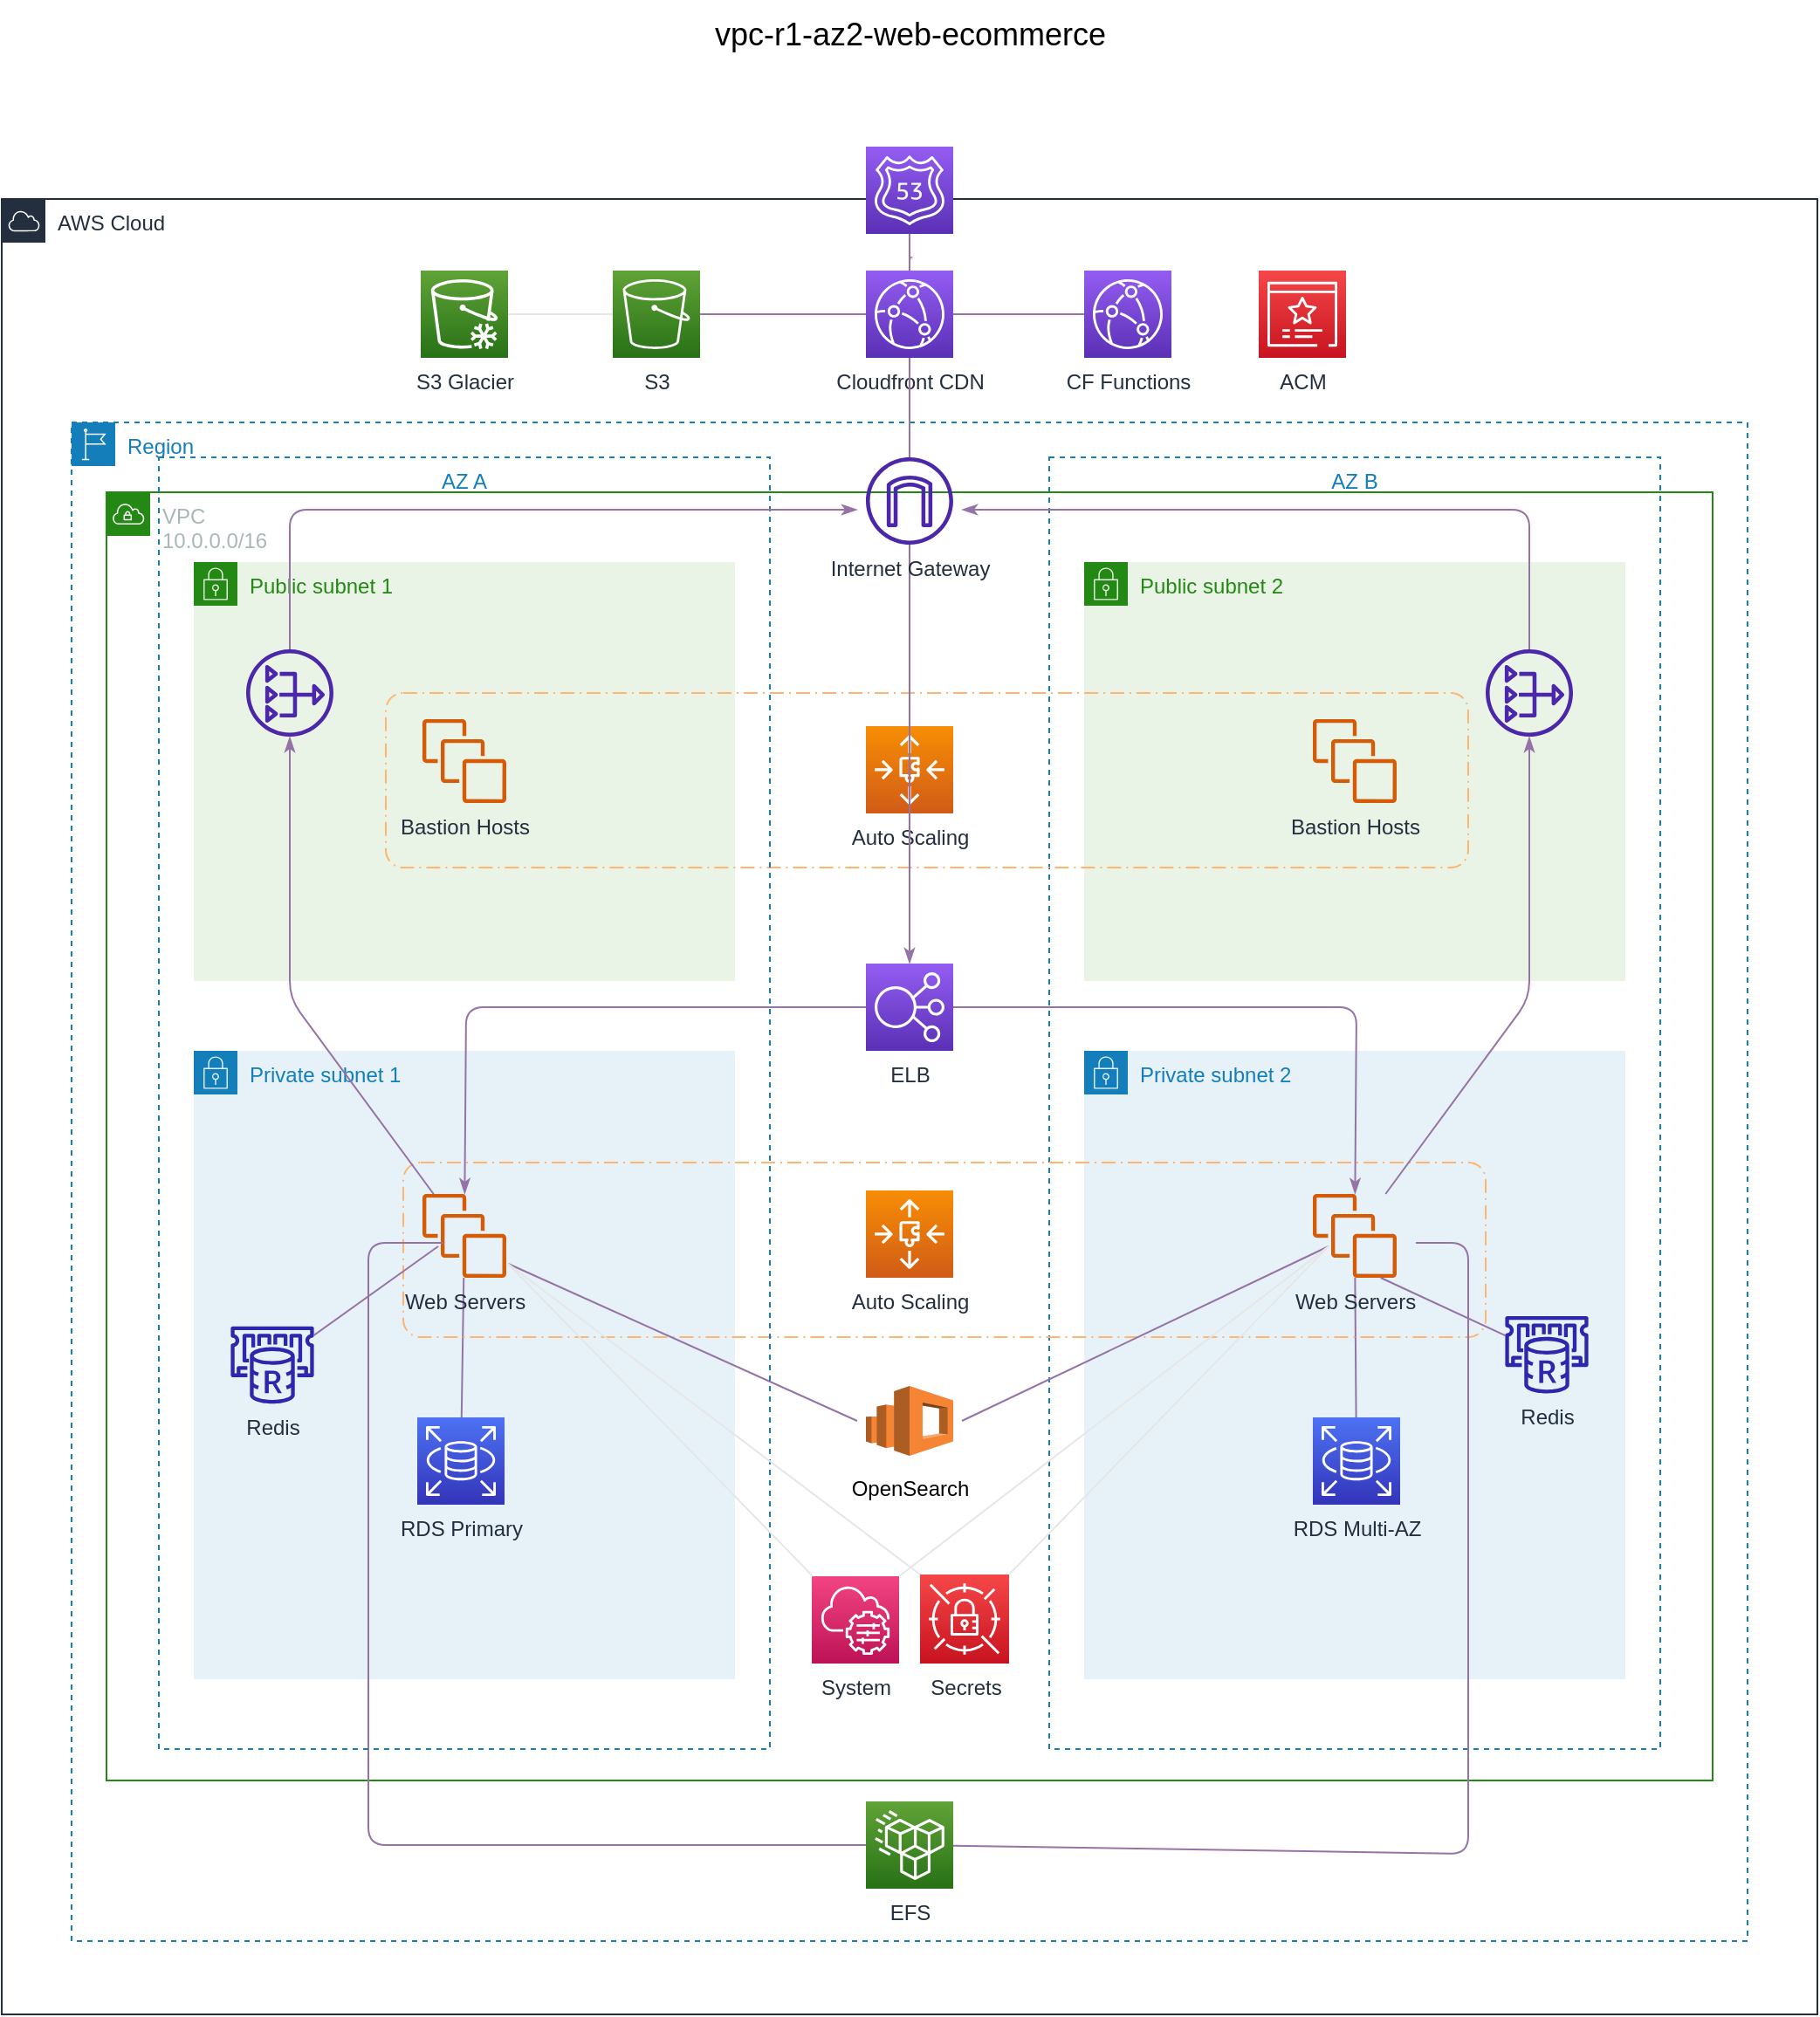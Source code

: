 <mxfile version="20.8.16" type="device"><diagram name="Page-1" id="RVRN6z7Y3mXThmnd-GB7"><mxGraphModel dx="2070" dy="1512" grid="1" gridSize="10" guides="1" tooltips="1" connect="1" arrows="1" fold="1" page="1" pageScale="1" pageWidth="1100" pageHeight="1700" math="0" shadow="0"><root><mxCell id="0"/><mxCell id="1" parent="0"/><mxCell id="J4mi_5-vg6hKInEuO256-1" value="AWS Cloud" style="points=[[0,0],[0.25,0],[0.5,0],[0.75,0],[1,0],[1,0.25],[1,0.5],[1,0.75],[1,1],[0.75,1],[0.5,1],[0.25,1],[0,1],[0,0.75],[0,0.5],[0,0.25]];outlineConnect=0;gradientColor=none;html=1;whiteSpace=wrap;fontSize=12;fontStyle=0;container=1;pointerEvents=0;collapsible=0;recursiveResize=0;shape=mxgraph.aws4.group;grIcon=mxgraph.aws4.group_aws_cloud;strokeColor=#232F3E;fillColor=none;verticalAlign=top;align=left;spacingLeft=30;fontColor=#232F3E;dashed=0;movable=1;resizable=1;rotatable=1;deletable=1;editable=1;connectable=1;" vertex="1" parent="1"><mxGeometry x="40" y="124" width="1040" height="1040" as="geometry"/></mxCell><mxCell id="J4mi_5-vg6hKInEuO256-13" value="Public subnet 1&lt;br&gt;" style="points=[[0,0],[0.25,0],[0.5,0],[0.75,0],[1,0],[1,0.25],[1,0.5],[1,0.75],[1,1],[0.75,1],[0.5,1],[0.25,1],[0,1],[0,0.75],[0,0.5],[0,0.25]];outlineConnect=0;gradientColor=none;html=1;whiteSpace=wrap;fontSize=12;fontStyle=0;container=1;pointerEvents=0;collapsible=0;recursiveResize=0;shape=mxgraph.aws4.group;grIcon=mxgraph.aws4.group_security_group;grStroke=0;strokeColor=#248814;fillColor=#E9F3E6;verticalAlign=top;align=left;spacingLeft=30;fontColor=#248814;dashed=0;" vertex="1" parent="J4mi_5-vg6hKInEuO256-1"><mxGeometry x="110" y="208" width="310" height="240" as="geometry"/></mxCell><mxCell id="J4mi_5-vg6hKInEuO256-33" value="Bastion Hosts" style="sketch=0;outlineConnect=0;fontColor=#232F3E;gradientColor=none;fillColor=#D45B07;strokeColor=none;dashed=0;verticalLabelPosition=bottom;verticalAlign=top;align=center;html=1;fontSize=12;fontStyle=0;aspect=fixed;pointerEvents=1;shape=mxgraph.aws4.instances;shadow=0;" vertex="1" parent="J4mi_5-vg6hKInEuO256-13"><mxGeometry x="131" y="90" width="48" height="48" as="geometry"/></mxCell><mxCell id="J4mi_5-vg6hKInEuO256-14" value="Private subnet 1" style="points=[[0,0],[0.25,0],[0.5,0],[0.75,0],[1,0],[1,0.25],[1,0.5],[1,0.75],[1,1],[0.75,1],[0.5,1],[0.25,1],[0,1],[0,0.75],[0,0.5],[0,0.25]];outlineConnect=0;gradientColor=none;html=1;whiteSpace=wrap;fontSize=12;fontStyle=0;container=1;pointerEvents=0;collapsible=0;recursiveResize=0;shape=mxgraph.aws4.group;grIcon=mxgraph.aws4.group_security_group;grStroke=0;strokeColor=#147EBA;fillColor=#E6F2F8;verticalAlign=top;align=left;spacingLeft=30;fontColor=#147EBA;dashed=0;" vertex="1" parent="J4mi_5-vg6hKInEuO256-1"><mxGeometry x="110" y="488" width="310" height="360" as="geometry"/></mxCell><mxCell id="J4mi_5-vg6hKInEuO256-43" style="edgeStyle=none;rounded=1;orthogonalLoop=1;jettySize=auto;html=1;fontSize=18;endArrow=none;endFill=0;fillColor=#e1d5e7;strokeColor=#9673a6;" edge="1" parent="J4mi_5-vg6hKInEuO256-14" source="J4mi_5-vg6hKInEuO256-31" target="J4mi_5-vg6hKInEuO256-37"><mxGeometry relative="1" as="geometry"/></mxCell><mxCell id="J4mi_5-vg6hKInEuO256-31" value="Web Servers" style="sketch=0;outlineConnect=0;fontColor=#232F3E;gradientColor=none;fillColor=#D45B07;strokeColor=none;dashed=0;verticalLabelPosition=bottom;verticalAlign=top;align=center;html=1;fontSize=12;fontStyle=0;aspect=fixed;pointerEvents=1;shape=mxgraph.aws4.instances;shadow=0;" vertex="1" parent="J4mi_5-vg6hKInEuO256-14"><mxGeometry x="131" y="82" width="48" height="48" as="geometry"/></mxCell><mxCell id="J4mi_5-vg6hKInEuO256-37" value="RDS Primary" style="sketch=0;points=[[0,0,0],[0.25,0,0],[0.5,0,0],[0.75,0,0],[1,0,0],[0,1,0],[0.25,1,0],[0.5,1,0],[0.75,1,0],[1,1,0],[0,0.25,0],[0,0.5,0],[0,0.75,0],[1,0.25,0],[1,0.5,0],[1,0.75,0]];outlineConnect=0;fontColor=#232F3E;gradientColor=#4D72F3;gradientDirection=north;fillColor=#3334B9;strokeColor=#ffffff;dashed=0;verticalLabelPosition=bottom;verticalAlign=top;align=center;html=1;fontSize=12;fontStyle=0;aspect=fixed;shape=mxgraph.aws4.resourceIcon;resIcon=mxgraph.aws4.rds;shadow=0;" vertex="1" parent="J4mi_5-vg6hKInEuO256-14"><mxGeometry x="128" y="210" width="50" height="50" as="geometry"/></mxCell><mxCell id="J4mi_5-vg6hKInEuO256-2" value="Region" style="points=[[0,0],[0.25,0],[0.5,0],[0.75,0],[1,0],[1,0.25],[1,0.5],[1,0.75],[1,1],[0.75,1],[0.5,1],[0.25,1],[0,1],[0,0.75],[0,0.5],[0,0.25]];outlineConnect=0;gradientColor=none;html=1;whiteSpace=wrap;fontSize=12;fontStyle=0;container=1;pointerEvents=0;collapsible=0;recursiveResize=0;shape=mxgraph.aws4.group;grIcon=mxgraph.aws4.group_region;strokeColor=#147EBA;fillColor=none;verticalAlign=top;align=left;spacingLeft=30;fontColor=#147EBA;dashed=1;" vertex="1" parent="J4mi_5-vg6hKInEuO256-1"><mxGeometry x="40" y="128" width="960" height="870" as="geometry"/></mxCell><mxCell id="J4mi_5-vg6hKInEuO256-16" value="Public subnet 2" style="points=[[0,0],[0.25,0],[0.5,0],[0.75,0],[1,0],[1,0.25],[1,0.5],[1,0.75],[1,1],[0.75,1],[0.5,1],[0.25,1],[0,1],[0,0.75],[0,0.5],[0,0.25]];outlineConnect=0;gradientColor=none;html=1;whiteSpace=wrap;fontSize=12;fontStyle=0;container=1;pointerEvents=0;collapsible=0;recursiveResize=0;shape=mxgraph.aws4.group;grIcon=mxgraph.aws4.group_security_group;grStroke=0;strokeColor=#248814;fillColor=#E9F3E6;verticalAlign=top;align=left;spacingLeft=30;fontColor=#248814;dashed=0;" vertex="1" parent="J4mi_5-vg6hKInEuO256-2"><mxGeometry x="580" y="80" width="310" height="240" as="geometry"/></mxCell><mxCell id="J4mi_5-vg6hKInEuO256-10" value="AZ B" style="fillColor=none;strokeColor=#147EBA;dashed=1;verticalAlign=top;fontStyle=0;fontColor=#147EBA;" vertex="1" parent="J4mi_5-vg6hKInEuO256-2"><mxGeometry x="560" y="20" width="350" height="740" as="geometry"/></mxCell><mxCell id="J4mi_5-vg6hKInEuO256-17" value="Private subnet 2" style="points=[[0,0],[0.25,0],[0.5,0],[0.75,0],[1,0],[1,0.25],[1,0.5],[1,0.75],[1,1],[0.75,1],[0.5,1],[0.25,1],[0,1],[0,0.75],[0,0.5],[0,0.25]];outlineConnect=0;gradientColor=none;html=1;whiteSpace=wrap;fontSize=12;fontStyle=0;container=1;pointerEvents=0;collapsible=0;recursiveResize=0;shape=mxgraph.aws4.group;grIcon=mxgraph.aws4.group_security_group;grStroke=0;strokeColor=#147EBA;fillColor=#E6F2F8;verticalAlign=top;align=left;spacingLeft=30;fontColor=#147EBA;dashed=0;" vertex="1" parent="J4mi_5-vg6hKInEuO256-2"><mxGeometry x="580" y="360" width="310" height="360" as="geometry"/></mxCell><mxCell id="J4mi_5-vg6hKInEuO256-44" style="edgeStyle=none;rounded=1;orthogonalLoop=1;jettySize=auto;html=1;fontSize=18;endArrow=none;endFill=0;fillColor=#e1d5e7;strokeColor=#9673a6;" edge="1" parent="J4mi_5-vg6hKInEuO256-17" source="J4mi_5-vg6hKInEuO256-32" target="J4mi_5-vg6hKInEuO256-39"><mxGeometry relative="1" as="geometry"/></mxCell><mxCell id="J4mi_5-vg6hKInEuO256-32" value="Web Servers" style="sketch=0;outlineConnect=0;fontColor=#232F3E;gradientColor=none;fillColor=#D45B07;strokeColor=none;dashed=0;verticalLabelPosition=bottom;verticalAlign=top;align=center;html=1;fontSize=12;fontStyle=0;aspect=fixed;pointerEvents=1;shape=mxgraph.aws4.instances;shadow=0;" vertex="1" parent="J4mi_5-vg6hKInEuO256-17"><mxGeometry x="131" y="82" width="48" height="48" as="geometry"/></mxCell><mxCell id="J4mi_5-vg6hKInEuO256-39" value="RDS Multi-AZ" style="sketch=0;points=[[0,0,0],[0.25,0,0],[0.5,0,0],[0.75,0,0],[1,0,0],[0,1,0],[0.25,1,0],[0.5,1,0],[0.75,1,0],[1,1,0],[0,0.25,0],[0,0.5,0],[0,0.75,0],[1,0.25,0],[1,0.5,0],[1,0.75,0]];outlineConnect=0;fontColor=#232F3E;gradientColor=#4D72F3;gradientDirection=north;fillColor=#3334B9;strokeColor=#ffffff;dashed=0;verticalLabelPosition=bottom;verticalAlign=top;align=center;html=1;fontSize=12;fontStyle=0;aspect=fixed;shape=mxgraph.aws4.resourceIcon;resIcon=mxgraph.aws4.rds;shadow=0;" vertex="1" parent="J4mi_5-vg6hKInEuO256-17"><mxGeometry x="131" y="210" width="50" height="50" as="geometry"/></mxCell><mxCell id="J4mi_5-vg6hKInEuO256-71" value="" style="rounded=1;arcSize=10;dashed=1;fillColor=none;gradientColor=none;dashPattern=8 3 1 3;strokeWidth=1;shadow=0;sketch=0;fontSize=18;strokeColor=#FFB570;" vertex="1" parent="J4mi_5-vg6hKInEuO256-2"><mxGeometry x="190" y="424" width="620" height="100" as="geometry"/></mxCell><mxCell id="J4mi_5-vg6hKInEuO256-6" value="VPC&lt;br&gt;10.0.0.0/16" style="points=[[0,0],[0.25,0],[0.5,0],[0.75,0],[1,0],[1,0.25],[1,0.5],[1,0.75],[1,1],[0.75,1],[0.5,1],[0.25,1],[0,1],[0,0.75],[0,0.5],[0,0.25]];outlineConnect=0;gradientColor=none;html=1;whiteSpace=wrap;fontSize=12;fontStyle=0;container=1;pointerEvents=0;collapsible=0;recursiveResize=0;shape=mxgraph.aws4.group;grIcon=mxgraph.aws4.group_vpc;strokeColor=#248814;fillColor=none;verticalAlign=top;align=left;spacingLeft=30;fontColor=#AAB7B8;dashed=0;movable=1;resizable=1;rotatable=1;deletable=1;editable=1;connectable=1;" vertex="1" parent="J4mi_5-vg6hKInEuO256-2"><mxGeometry x="20" y="40" width="920" height="738" as="geometry"/></mxCell><mxCell id="J4mi_5-vg6hKInEuO256-29" value="ELB" style="sketch=0;points=[[0,0,0],[0.25,0,0],[0.5,0,0],[0.75,0,0],[1,0,0],[0,1,0],[0.25,1,0],[0.5,1,0],[0.75,1,0],[1,1,0],[0,0.25,0],[0,0.5,0],[0,0.75,0],[1,0.25,0],[1,0.5,0],[1,0.75,0]];outlineConnect=0;fontColor=#232F3E;gradientColor=#945DF2;gradientDirection=north;fillColor=#5A30B5;strokeColor=#ffffff;dashed=0;verticalLabelPosition=bottom;verticalAlign=top;align=center;html=1;fontSize=12;fontStyle=0;aspect=fixed;shape=mxgraph.aws4.resourceIcon;resIcon=mxgraph.aws4.elastic_load_balancing;shadow=0;" vertex="1" parent="J4mi_5-vg6hKInEuO256-6"><mxGeometry x="435" y="270" width="50" height="50" as="geometry"/></mxCell><mxCell id="J4mi_5-vg6hKInEuO256-57" value="Auto Scaling" style="sketch=0;points=[[0,0,0],[0.25,0,0],[0.5,0,0],[0.75,0,0],[1,0,0],[0,1,0],[0.25,1,0],[0.5,1,0],[0.75,1,0],[1,1,0],[0,0.25,0],[0,0.5,0],[0,0.75,0],[1,0.25,0],[1,0.5,0],[1,0.75,0]];outlineConnect=0;fontColor=#232F3E;gradientColor=#F78E04;gradientDirection=north;fillColor=#D05C17;strokeColor=#ffffff;dashed=0;verticalLabelPosition=bottom;verticalAlign=top;align=center;html=1;fontSize=12;fontStyle=0;aspect=fixed;shape=mxgraph.aws4.resourceIcon;resIcon=mxgraph.aws4.auto_scaling3;shadow=0;" vertex="1" parent="J4mi_5-vg6hKInEuO256-6"><mxGeometry x="435" y="400" width="50" height="50" as="geometry"/></mxCell><mxCell id="J4mi_5-vg6hKInEuO256-64" value="" style="rounded=1;arcSize=10;dashed=1;fillColor=none;gradientColor=none;dashPattern=8 3 1 3;strokeWidth=1;shadow=0;sketch=0;fontSize=18;strokeColor=#FFB570;" vertex="1" parent="J4mi_5-vg6hKInEuO256-6"><mxGeometry x="160" y="115" width="620" height="100" as="geometry"/></mxCell><mxCell id="J4mi_5-vg6hKInEuO256-60" value="Auto Scaling" style="sketch=0;points=[[0,0,0],[0.25,0,0],[0.5,0,0],[0.75,0,0],[1,0,0],[0,1,0],[0.25,1,0],[0.5,1,0],[0.75,1,0],[1,1,0],[0,0.25,0],[0,0.5,0],[0,0.75,0],[1,0.25,0],[1,0.5,0],[1,0.75,0]];outlineConnect=0;fontColor=#232F3E;gradientColor=#F78E04;gradientDirection=north;fillColor=#D05C17;strokeColor=#ffffff;dashed=0;verticalLabelPosition=bottom;verticalAlign=top;align=center;html=1;fontSize=12;fontStyle=0;aspect=fixed;shape=mxgraph.aws4.resourceIcon;resIcon=mxgraph.aws4.auto_scaling3;shadow=0;" vertex="1" parent="J4mi_5-vg6hKInEuO256-6"><mxGeometry x="435" y="134" width="50" height="50" as="geometry"/></mxCell><mxCell id="J4mi_5-vg6hKInEuO256-88" value="&lt;font style=&quot;font-size: 12px;&quot;&gt;OpenSearch&lt;/font&gt;" style="outlineConnect=0;dashed=0;verticalLabelPosition=bottom;verticalAlign=top;align=center;html=1;shape=mxgraph.aws3.elasticsearch_service;fillColor=#F58534;gradientColor=none;shadow=0;sketch=0;strokeColor=#FFB570;strokeWidth=1;fontSize=18;" vertex="1" parent="J4mi_5-vg6hKInEuO256-6"><mxGeometry x="435" y="512" width="50" height="40" as="geometry"/></mxCell><mxCell id="J4mi_5-vg6hKInEuO256-107" value="Secrets" style="sketch=0;points=[[0,0,0],[0.25,0,0],[0.5,0,0],[0.75,0,0],[1,0,0],[0,1,0],[0.25,1,0],[0.5,1,0],[0.75,1,0],[1,1,0],[0,0.25,0],[0,0.5,0],[0,0.75,0],[1,0.25,0],[1,0.5,0],[1,0.75,0]];outlineConnect=0;fontColor=#232F3E;gradientColor=#F54749;gradientDirection=north;fillColor=#C7131F;strokeColor=#ffffff;dashed=0;verticalLabelPosition=bottom;verticalAlign=top;align=center;html=1;fontSize=12;fontStyle=0;aspect=fixed;shape=mxgraph.aws4.resourceIcon;resIcon=mxgraph.aws4.secrets_manager;shadow=0;strokeWidth=1;" vertex="1" parent="J4mi_5-vg6hKInEuO256-6"><mxGeometry x="466" y="620" width="51" height="51" as="geometry"/></mxCell><mxCell id="J4mi_5-vg6hKInEuO256-109" value="System" style="sketch=0;points=[[0,0,0],[0.25,0,0],[0.5,0,0],[0.75,0,0],[1,0,0],[0,1,0],[0.25,1,0],[0.5,1,0],[0.75,1,0],[1,1,0],[0,0.25,0],[0,0.5,0],[0,0.75,0],[1,0.25,0],[1,0.5,0],[1,0.75,0]];points=[[0,0,0],[0.25,0,0],[0.5,0,0],[0.75,0,0],[1,0,0],[0,1,0],[0.25,1,0],[0.5,1,0],[0.75,1,0],[1,1,0],[0,0.25,0],[0,0.5,0],[0,0.75,0],[1,0.25,0],[1,0.5,0],[1,0.75,0]];outlineConnect=0;fontColor=#232F3E;gradientColor=#F34482;gradientDirection=north;fillColor=#BC1356;strokeColor=#ffffff;dashed=0;verticalLabelPosition=bottom;verticalAlign=top;align=center;html=1;fontSize=12;fontStyle=0;aspect=fixed;shape=mxgraph.aws4.resourceIcon;resIcon=mxgraph.aws4.systems_manager;shadow=0;strokeWidth=1;" vertex="1" parent="J4mi_5-vg6hKInEuO256-6"><mxGeometry x="404" y="621" width="50" height="50" as="geometry"/></mxCell><mxCell id="J4mi_5-vg6hKInEuO256-112" style="edgeStyle=none;rounded=1;orthogonalLoop=1;jettySize=auto;html=1;entryX=1;entryY=0;entryDx=0;entryDy=0;entryPerimeter=0;fontSize=12;endArrow=none;endFill=0;elbow=vertical;" edge="1" parent="J4mi_5-vg6hKInEuO256-6" source="J4mi_5-vg6hKInEuO256-109" target="J4mi_5-vg6hKInEuO256-109"><mxGeometry relative="1" as="geometry"/></mxCell><mxCell id="J4mi_5-vg6hKInEuO256-113" style="edgeStyle=none;rounded=1;orthogonalLoop=1;jettySize=auto;html=1;entryX=0.5;entryY=0;entryDx=0;entryDy=0;entryPerimeter=0;fontSize=12;endArrow=none;endFill=0;elbow=vertical;" edge="1" parent="J4mi_5-vg6hKInEuO256-6" source="J4mi_5-vg6hKInEuO256-109" target="J4mi_5-vg6hKInEuO256-109"><mxGeometry relative="1" as="geometry"/></mxCell><mxCell id="J4mi_5-vg6hKInEuO256-30" value="" style="edgeStyle=none;rounded=0;orthogonalLoop=1;jettySize=auto;html=1;fontSize=18;endArrow=classicThin;endFill=1;fillColor=#e1d5e7;strokeColor=#9673a6;" edge="1" parent="J4mi_5-vg6hKInEuO256-2" source="J4mi_5-vg6hKInEuO256-18" target="J4mi_5-vg6hKInEuO256-29"><mxGeometry relative="1" as="geometry"/></mxCell><mxCell id="J4mi_5-vg6hKInEuO256-18" value="Internet Gateway" style="outlineConnect=0;fontColor=#232F3E;gradientColor=none;fillColor=#4D27AA;strokeColor=none;dashed=0;verticalLabelPosition=bottom;verticalAlign=top;align=center;html=1;fontSize=12;fontStyle=0;aspect=fixed;pointerEvents=1;shape=mxgraph.aws4.internet_gateway;shadow=0;" vertex="1" parent="J4mi_5-vg6hKInEuO256-2"><mxGeometry x="455" y="20" width="50" height="50" as="geometry"/></mxCell><mxCell id="J4mi_5-vg6hKInEuO256-34" value="Bastion Hosts" style="sketch=0;outlineConnect=0;fontColor=#232F3E;gradientColor=none;fillColor=#D45B07;strokeColor=none;dashed=0;verticalLabelPosition=bottom;verticalAlign=top;align=center;html=1;fontSize=12;fontStyle=0;aspect=fixed;pointerEvents=1;shape=mxgraph.aws4.instances;shadow=0;" vertex="1" parent="J4mi_5-vg6hKInEuO256-2"><mxGeometry x="711" y="170" width="48" height="48" as="geometry"/></mxCell><mxCell id="J4mi_5-vg6hKInEuO256-49" style="edgeStyle=none;rounded=1;orthogonalLoop=1;jettySize=auto;html=1;fontSize=18;endArrow=classicThin;endFill=1;fillColor=#e1d5e7;strokeColor=#9673a6;" edge="1" parent="J4mi_5-vg6hKInEuO256-2" source="J4mi_5-vg6hKInEuO256-36"><mxGeometry relative="1" as="geometry"><mxPoint x="510" y="50" as="targetPoint"/><Array as="points"><mxPoint x="835" y="50"/></Array></mxGeometry></mxCell><mxCell id="J4mi_5-vg6hKInEuO256-36" value="" style="sketch=0;outlineConnect=0;fontColor=#232F3E;gradientColor=none;fillColor=#4D27AA;strokeColor=none;dashed=0;verticalLabelPosition=bottom;verticalAlign=top;align=center;html=1;fontSize=12;fontStyle=0;aspect=fixed;pointerEvents=1;shape=mxgraph.aws4.nat_gateway;shadow=0;" vertex="1" parent="J4mi_5-vg6hKInEuO256-2"><mxGeometry x="810" y="130" width="50" height="50" as="geometry"/></mxCell><mxCell id="J4mi_5-vg6hKInEuO256-42" style="edgeStyle=none;rounded=1;orthogonalLoop=1;jettySize=auto;html=1;fontSize=18;endArrow=classicThin;endFill=1;fillColor=#e1d5e7;strokeColor=#9673a6;" edge="1" parent="J4mi_5-vg6hKInEuO256-2" source="J4mi_5-vg6hKInEuO256-29" target="J4mi_5-vg6hKInEuO256-32"><mxGeometry relative="1" as="geometry"><Array as="points"><mxPoint x="736" y="335"/></Array></mxGeometry></mxCell><mxCell id="J4mi_5-vg6hKInEuO256-56" style="edgeStyle=none;rounded=1;orthogonalLoop=1;jettySize=auto;html=1;fontSize=18;endArrow=classicThin;endFill=1;fillColor=#e1d5e7;strokeColor=#9673a6;" edge="1" parent="J4mi_5-vg6hKInEuO256-2" source="J4mi_5-vg6hKInEuO256-32" target="J4mi_5-vg6hKInEuO256-36"><mxGeometry relative="1" as="geometry"><Array as="points"><mxPoint x="835" y="330"/></Array></mxGeometry></mxCell><mxCell id="J4mi_5-vg6hKInEuO256-80" style="edgeStyle=none;rounded=1;orthogonalLoop=1;jettySize=auto;html=1;entryX=0.903;entryY=0.66;entryDx=0;entryDy=0;entryPerimeter=0;fontSize=18;endArrow=none;endFill=0;fillColor=#e1d5e7;strokeColor=#9673a6;" edge="1" parent="J4mi_5-vg6hKInEuO256-2" source="J4mi_5-vg6hKInEuO256-73" target="J4mi_5-vg6hKInEuO256-71"><mxGeometry relative="1" as="geometry"/></mxCell><mxCell id="J4mi_5-vg6hKInEuO256-73" value="Redis" style="sketch=0;outlineConnect=0;fontColor=#232F3E;gradientColor=none;fillColor=#2E27AD;strokeColor=none;dashed=0;verticalLabelPosition=bottom;verticalAlign=top;align=center;html=1;fontSize=12;fontStyle=0;aspect=fixed;pointerEvents=1;shape=mxgraph.aws4.elasticache_for_redis;shadow=0;strokeWidth=1;" vertex="1" parent="J4mi_5-vg6hKInEuO256-2"><mxGeometry x="820" y="512" width="50" height="44.23" as="geometry"/></mxCell><mxCell id="J4mi_5-vg6hKInEuO256-74" value="EFS&lt;br&gt;" style="sketch=0;points=[[0,0,0],[0.25,0,0],[0.5,0,0],[0.75,0,0],[1,0,0],[0,1,0],[0.25,1,0],[0.5,1,0],[0.75,1,0],[1,1,0],[0,0.25,0],[0,0.5,0],[0,0.75,0],[1,0.25,0],[1,0.5,0],[1,0.75,0]];outlineConnect=0;fontColor=#232F3E;gradientColor=#60A337;gradientDirection=north;fillColor=#277116;strokeColor=#ffffff;dashed=0;verticalLabelPosition=bottom;verticalAlign=top;align=center;html=1;fontSize=12;fontStyle=0;aspect=fixed;shape=mxgraph.aws4.resourceIcon;resIcon=mxgraph.aws4.efs_standard;shadow=0;strokeWidth=1;" vertex="1" parent="J4mi_5-vg6hKInEuO256-2"><mxGeometry x="455" y="790" width="50" height="50" as="geometry"/></mxCell><mxCell id="J4mi_5-vg6hKInEuO256-76" style="edgeStyle=none;rounded=1;orthogonalLoop=1;jettySize=auto;html=1;entryX=0.037;entryY=0.46;entryDx=0;entryDy=0;entryPerimeter=0;fontSize=18;endArrow=none;endFill=0;fillColor=#e1d5e7;strokeColor=#9673a6;" edge="1" parent="J4mi_5-vg6hKInEuO256-2" source="J4mi_5-vg6hKInEuO256-74" target="J4mi_5-vg6hKInEuO256-71"><mxGeometry relative="1" as="geometry"><Array as="points"><mxPoint x="170" y="815"/><mxPoint x="170" y="470"/></Array></mxGeometry></mxCell><mxCell id="J4mi_5-vg6hKInEuO256-79" style="edgeStyle=none;rounded=1;orthogonalLoop=1;jettySize=auto;html=1;fontSize=18;endArrow=none;endFill=0;fillColor=#e1d5e7;strokeColor=#9673a6;" edge="1" parent="J4mi_5-vg6hKInEuO256-2" source="J4mi_5-vg6hKInEuO256-74"><mxGeometry relative="1" as="geometry"><mxPoint x="770" y="470" as="targetPoint"/><Array as="points"><mxPoint x="800" y="820"/><mxPoint x="800" y="470"/></Array></mxGeometry></mxCell><mxCell id="J4mi_5-vg6hKInEuO256-89" style="edgeStyle=none;rounded=1;orthogonalLoop=1;jettySize=auto;html=1;entryX=0.097;entryY=0.58;entryDx=0;entryDy=0;entryPerimeter=0;fontSize=12;endArrow=none;endFill=0;fillColor=#e1d5e7;strokeColor=#9673a6;" edge="1" parent="J4mi_5-vg6hKInEuO256-2" target="J4mi_5-vg6hKInEuO256-71"><mxGeometry relative="1" as="geometry"><mxPoint x="450" y="572" as="sourcePoint"/></mxGeometry></mxCell><mxCell id="J4mi_5-vg6hKInEuO256-90" style="edgeStyle=none;rounded=1;orthogonalLoop=1;jettySize=auto;html=1;fontSize=12;endArrow=none;endFill=0;fillColor=#e1d5e7;strokeColor=#9673a6;" edge="1" parent="J4mi_5-vg6hKInEuO256-2"><mxGeometry relative="1" as="geometry"><mxPoint x="510" y="572" as="sourcePoint"/><mxPoint x="720" y="472" as="targetPoint"/></mxGeometry></mxCell><mxCell id="J4mi_5-vg6hKInEuO256-9" value="AZ A" style="fillColor=none;strokeColor=#147EBA;dashed=1;verticalAlign=top;fontStyle=0;fontColor=#147EBA;" vertex="1" parent="J4mi_5-vg6hKInEuO256-1"><mxGeometry x="90" y="148" width="350" height="740" as="geometry"/></mxCell><mxCell id="J4mi_5-vg6hKInEuO256-48" style="edgeStyle=none;rounded=1;orthogonalLoop=1;jettySize=auto;html=1;fontSize=18;endArrow=classicThin;endFill=1;fillColor=#e1d5e7;strokeColor=#9673a6;" edge="1" parent="J4mi_5-vg6hKInEuO256-1" source="J4mi_5-vg6hKInEuO256-35"><mxGeometry relative="1" as="geometry"><mxPoint x="490" y="178" as="targetPoint"/><Array as="points"><mxPoint x="165" y="178"/></Array></mxGeometry></mxCell><mxCell id="J4mi_5-vg6hKInEuO256-35" value="" style="sketch=0;outlineConnect=0;fontColor=#232F3E;gradientColor=none;fillColor=#4D27AA;strokeColor=none;dashed=0;verticalLabelPosition=bottom;verticalAlign=top;align=center;html=1;fontSize=12;fontStyle=0;aspect=fixed;pointerEvents=1;shape=mxgraph.aws4.nat_gateway;shadow=0;" vertex="1" parent="J4mi_5-vg6hKInEuO256-1"><mxGeometry x="140" y="258" width="50" height="50" as="geometry"/></mxCell><mxCell id="J4mi_5-vg6hKInEuO256-41" style="edgeStyle=none;rounded=1;orthogonalLoop=1;jettySize=auto;html=1;fontSize=18;endArrow=classicThin;endFill=1;fillColor=#e1d5e7;strokeColor=#9673a6;" edge="1" parent="J4mi_5-vg6hKInEuO256-1" source="J4mi_5-vg6hKInEuO256-29" target="J4mi_5-vg6hKInEuO256-31"><mxGeometry relative="1" as="geometry"><Array as="points"><mxPoint x="266" y="463"/></Array></mxGeometry></mxCell><mxCell id="J4mi_5-vg6hKInEuO256-47" style="edgeStyle=none;rounded=1;orthogonalLoop=1;jettySize=auto;html=1;fontSize=18;endArrow=classicThin;endFill=1;fillColor=#e1d5e7;strokeColor=#9673a6;" edge="1" parent="J4mi_5-vg6hKInEuO256-1" source="J4mi_5-vg6hKInEuO256-31" target="J4mi_5-vg6hKInEuO256-35"><mxGeometry relative="1" as="geometry"><Array as="points"><mxPoint x="165" y="458"/></Array></mxGeometry></mxCell><mxCell id="J4mi_5-vg6hKInEuO256-82" value="Cloudfront CDN" style="sketch=0;points=[[0,0,0],[0.25,0,0],[0.5,0,0],[0.75,0,0],[1,0,0],[0,1,0],[0.25,1,0],[0.5,1,0],[0.75,1,0],[1,1,0],[0,0.25,0],[0,0.5,0],[0,0.75,0],[1,0.25,0],[1,0.5,0],[1,0.75,0]];outlineConnect=0;fontColor=#232F3E;gradientColor=#945DF2;gradientDirection=north;fillColor=#5A30B5;strokeColor=#ffffff;dashed=0;verticalLabelPosition=bottom;verticalAlign=top;align=center;html=1;fontSize=12;fontStyle=0;aspect=fixed;shape=mxgraph.aws4.resourceIcon;resIcon=mxgraph.aws4.cloudfront;shadow=0;strokeWidth=1;" vertex="1" parent="J4mi_5-vg6hKInEuO256-1"><mxGeometry x="495" y="41" width="50" height="50" as="geometry"/></mxCell><mxCell id="J4mi_5-vg6hKInEuO256-23" style="rounded=0;orthogonalLoop=1;jettySize=auto;html=1;fontSize=18;endArrow=none;endFill=0;exitX=0.5;exitY=1;exitDx=0;exitDy=0;exitPerimeter=0;fillColor=#e1d5e7;strokeColor=#9673a6;" edge="1" parent="J4mi_5-vg6hKInEuO256-1" source="J4mi_5-vg6hKInEuO256-82" target="J4mi_5-vg6hKInEuO256-18"><mxGeometry relative="1" as="geometry"><mxPoint x="520" y="108" as="sourcePoint"/><Array as="points"><mxPoint x="520" y="138"/></Array></mxGeometry></mxCell><mxCell id="J4mi_5-vg6hKInEuO256-86" style="edgeStyle=none;rounded=1;orthogonalLoop=1;jettySize=auto;html=1;fontSize=18;endArrow=none;endFill=0;fillColor=#e1d5e7;strokeColor=#9673a6;" edge="1" parent="J4mi_5-vg6hKInEuO256-1" source="J4mi_5-vg6hKInEuO256-85" target="J4mi_5-vg6hKInEuO256-82"><mxGeometry relative="1" as="geometry"/></mxCell><mxCell id="J4mi_5-vg6hKInEuO256-124" value="" style="edgeStyle=none;rounded=1;orthogonalLoop=1;jettySize=auto;html=1;strokeColor=#E6E6E6;fontSize=12;endArrow=none;endFill=0;elbow=vertical;" edge="1" parent="J4mi_5-vg6hKInEuO256-1" source="J4mi_5-vg6hKInEuO256-85" target="J4mi_5-vg6hKInEuO256-123"><mxGeometry relative="1" as="geometry"/></mxCell><mxCell id="J4mi_5-vg6hKInEuO256-85" value="S3" style="sketch=0;points=[[0,0,0],[0.25,0,0],[0.5,0,0],[0.75,0,0],[1,0,0],[0,1,0],[0.25,1,0],[0.5,1,0],[0.75,1,0],[1,1,0],[0,0.25,0],[0,0.5,0],[0,0.75,0],[1,0.25,0],[1,0.5,0],[1,0.75,0]];outlineConnect=0;fontColor=#232F3E;gradientColor=#60A337;gradientDirection=north;fillColor=#277116;strokeColor=#ffffff;dashed=0;verticalLabelPosition=bottom;verticalAlign=top;align=center;html=1;fontSize=12;fontStyle=0;aspect=fixed;shape=mxgraph.aws4.resourceIcon;resIcon=mxgraph.aws4.s3;shadow=0;strokeWidth=1;" vertex="1" parent="J4mi_5-vg6hKInEuO256-1"><mxGeometry x="350" y="41" width="50" height="50" as="geometry"/></mxCell><mxCell id="J4mi_5-vg6hKInEuO256-72" value="Redis" style="sketch=0;outlineConnect=0;fontColor=#232F3E;gradientColor=none;fillColor=#2E27AD;strokeColor=none;dashed=0;verticalLabelPosition=bottom;verticalAlign=top;align=center;html=1;fontSize=12;fontStyle=0;aspect=fixed;pointerEvents=1;shape=mxgraph.aws4.elasticache_for_redis;shadow=0;strokeWidth=1;" vertex="1" parent="J4mi_5-vg6hKInEuO256-1"><mxGeometry x="130" y="645.88" width="50" height="44.23" as="geometry"/></mxCell><mxCell id="J4mi_5-vg6hKInEuO256-81" style="edgeStyle=none;rounded=1;orthogonalLoop=1;jettySize=auto;html=1;fontSize=18;endArrow=none;endFill=0;fillColor=#e1d5e7;strokeColor=#9673a6;" edge="1" parent="J4mi_5-vg6hKInEuO256-1" source="J4mi_5-vg6hKInEuO256-72"><mxGeometry relative="1" as="geometry"><mxPoint x="250" y="600" as="targetPoint"/></mxGeometry></mxCell><mxCell id="J4mi_5-vg6hKInEuO256-97" style="edgeStyle=entityRelationEdgeStyle;rounded=1;orthogonalLoop=1;jettySize=auto;html=1;entryX=1;entryY=0.5;entryDx=0;entryDy=0;entryPerimeter=0;fontSize=12;endArrow=none;endFill=0;elbow=vertical;fillColor=#e1d5e7;strokeColor=#9673a6;" edge="1" parent="J4mi_5-vg6hKInEuO256-1" source="J4mi_5-vg6hKInEuO256-95" target="J4mi_5-vg6hKInEuO256-82"><mxGeometry relative="1" as="geometry"/></mxCell><mxCell id="J4mi_5-vg6hKInEuO256-95" value="CF Functions" style="sketch=0;points=[[0,0,0],[0.25,0,0],[0.5,0,0],[0.75,0,0],[1,0,0],[0,1,0],[0.25,1,0],[0.5,1,0],[0.75,1,0],[1,1,0],[0,0.25,0],[0,0.5,0],[0,0.75,0],[1,0.25,0],[1,0.5,0],[1,0.75,0]];outlineConnect=0;fontColor=#232F3E;gradientColor=#945DF2;gradientDirection=north;fillColor=#5A30B5;strokeColor=#ffffff;dashed=0;verticalLabelPosition=bottom;verticalAlign=top;align=center;html=1;fontSize=12;fontStyle=0;aspect=fixed;shape=mxgraph.aws4.resourceIcon;resIcon=mxgraph.aws4.cloudfront;shadow=0;strokeWidth=1;" vertex="1" parent="J4mi_5-vg6hKInEuO256-1"><mxGeometry x="620" y="41" width="50" height="50" as="geometry"/></mxCell><mxCell id="J4mi_5-vg6hKInEuO256-98" value="ACM" style="sketch=0;points=[[0,0,0],[0.25,0,0],[0.5,0,0],[0.75,0,0],[1,0,0],[0,1,0],[0.25,1,0],[0.5,1,0],[0.75,1,0],[1,1,0],[0,0.25,0],[0,0.5,0],[0,0.75,0],[1,0.25,0],[1,0.5,0],[1,0.75,0]];outlineConnect=0;fontColor=#232F3E;gradientColor=#F54749;gradientDirection=north;fillColor=#C7131F;strokeColor=#ffffff;dashed=0;verticalLabelPosition=bottom;verticalAlign=top;align=center;html=1;fontSize=12;fontStyle=0;aspect=fixed;shape=mxgraph.aws4.resourceIcon;resIcon=mxgraph.aws4.certificate_manager_3;shadow=0;strokeWidth=1;" vertex="1" parent="J4mi_5-vg6hKInEuO256-1"><mxGeometry x="720" y="41" width="50" height="50" as="geometry"/></mxCell><mxCell id="J4mi_5-vg6hKInEuO256-20" value="&lt;hr&gt;" style="sketch=0;points=[[0,0,0],[0.25,0,0],[0.5,0,0],[0.75,0,0],[1,0,0],[0,1,0],[0.25,1,0],[0.5,1,0],[0.75,1,0],[1,1,0],[0,0.25,0],[0,0.5,0],[0,0.75,0],[1,0.25,0],[1,0.5,0],[1,0.75,0]];outlineConnect=0;fontColor=#232F3E;gradientColor=#945DF2;gradientDirection=north;fillColor=#5A30B5;strokeColor=#ffffff;dashed=0;verticalLabelPosition=bottom;verticalAlign=top;align=center;html=1;fontSize=12;fontStyle=0;aspect=fixed;shape=mxgraph.aws4.resourceIcon;resIcon=mxgraph.aws4.route_53;" vertex="1" parent="J4mi_5-vg6hKInEuO256-1"><mxGeometry x="495" y="-30" width="50" height="50" as="geometry"/></mxCell><mxCell id="J4mi_5-vg6hKInEuO256-84" style="edgeStyle=none;rounded=1;orthogonalLoop=1;jettySize=auto;html=1;entryX=0.5;entryY=0;entryDx=0;entryDy=0;entryPerimeter=0;fontSize=18;endArrow=none;endFill=0;fillColor=#e1d5e7;strokeColor=#9673a6;" edge="1" parent="J4mi_5-vg6hKInEuO256-1" source="J4mi_5-vg6hKInEuO256-20" target="J4mi_5-vg6hKInEuO256-82"><mxGeometry relative="1" as="geometry"/></mxCell><mxCell id="J4mi_5-vg6hKInEuO256-128" style="edgeStyle=none;rounded=1;orthogonalLoop=1;jettySize=auto;html=1;entryX=0;entryY=0.5;entryDx=0;entryDy=0;entryPerimeter=0;strokeColor=#E6E6E6;fontSize=12;endArrow=none;endFill=0;elbow=vertical;fillColor=#f5f5f5;" edge="1" parent="J4mi_5-vg6hKInEuO256-1" source="J4mi_5-vg6hKInEuO256-123" target="J4mi_5-vg6hKInEuO256-85"><mxGeometry relative="1" as="geometry"/></mxCell><mxCell id="J4mi_5-vg6hKInEuO256-123" value="S3 Glacier" style="sketch=0;points=[[0,0,0],[0.25,0,0],[0.5,0,0],[0.75,0,0],[1,0,0],[0,1,0],[0.25,1,0],[0.5,1,0],[0.75,1,0],[1,1,0],[0,0.25,0],[0,0.5,0],[0,0.75,0],[1,0.25,0],[1,0.5,0],[1,0.75,0]];outlineConnect=0;fontColor=#232F3E;gradientColor=#60A337;gradientDirection=north;fillColor=#277116;strokeColor=#ffffff;dashed=0;verticalLabelPosition=bottom;verticalAlign=top;align=center;html=1;fontSize=12;fontStyle=0;aspect=fixed;shape=mxgraph.aws4.resourceIcon;resIcon=mxgraph.aws4.glacier;shadow=0;strokeWidth=1;" vertex="1" parent="J4mi_5-vg6hKInEuO256-1"><mxGeometry x="240" y="41" width="50" height="50" as="geometry"/></mxCell><mxCell id="J4mi_5-vg6hKInEuO256-11" value="&lt;font style=&quot;font-size: 18px;&quot;&gt;vpc-r1-az2-web-ecommerce&lt;/font&gt;" style="text;html=1;align=center;verticalAlign=middle;resizable=0;points=[];autosize=1;strokeColor=none;fillColor=none;" vertex="1" parent="1"><mxGeometry x="435" y="10" width="250" height="40" as="geometry"/></mxCell><mxCell id="J4mi_5-vg6hKInEuO256-117" style="edgeStyle=none;rounded=1;orthogonalLoop=1;jettySize=auto;html=1;fontSize=12;endArrow=none;endFill=0;elbow=vertical;fillColor=#f5f5f5;strokeColor=#E6E6E6;" edge="1" parent="1" source="J4mi_5-vg6hKInEuO256-109"><mxGeometry relative="1" as="geometry"><mxPoint x="330" y="734" as="targetPoint"/></mxGeometry></mxCell><mxCell id="J4mi_5-vg6hKInEuO256-118" style="edgeStyle=none;rounded=1;orthogonalLoop=1;jettySize=auto;html=1;exitX=1;exitY=0;exitDx=0;exitDy=0;exitPerimeter=0;strokeColor=#E6E6E6;fontSize=12;endArrow=none;endFill=0;elbow=vertical;" edge="1" parent="1" source="J4mi_5-vg6hKInEuO256-109"><mxGeometry relative="1" as="geometry"><mxPoint x="800" y="724" as="targetPoint"/></mxGeometry></mxCell><mxCell id="J4mi_5-vg6hKInEuO256-119" style="edgeStyle=none;rounded=1;orthogonalLoop=1;jettySize=auto;html=1;exitX=0;exitY=0;exitDx=0;exitDy=0;exitPerimeter=0;strokeColor=#E6E6E6;fontSize=12;endArrow=none;endFill=0;elbow=vertical;" edge="1" parent="1" source="J4mi_5-vg6hKInEuO256-107"><mxGeometry relative="1" as="geometry"><mxPoint x="330" y="734" as="targetPoint"/></mxGeometry></mxCell><mxCell id="J4mi_5-vg6hKInEuO256-120" style="edgeStyle=none;rounded=1;orthogonalLoop=1;jettySize=auto;html=1;exitX=1;exitY=0;exitDx=0;exitDy=0;exitPerimeter=0;strokeColor=#E6E6E6;fontSize=12;endArrow=none;endFill=0;elbow=vertical;" edge="1" parent="1" source="J4mi_5-vg6hKInEuO256-107"><mxGeometry relative="1" as="geometry"><mxPoint x="800" y="724" as="targetPoint"/></mxGeometry></mxCell></root></mxGraphModel></diagram></mxfile>